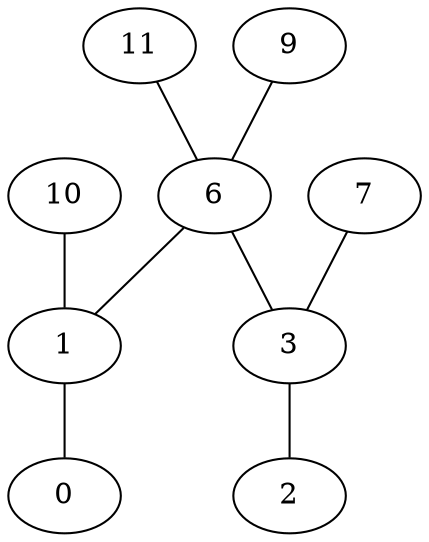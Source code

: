 // 95 31 5 84 
// 12 12 60 0 
// 43 8 24 73 
graph contourTree { rankdir = BT; 
           0 --            1
           1 --           10
           1 --            6
           2 --            3
           3 --            7
           3 --            6
           6 --           11
           6 --            9
 }